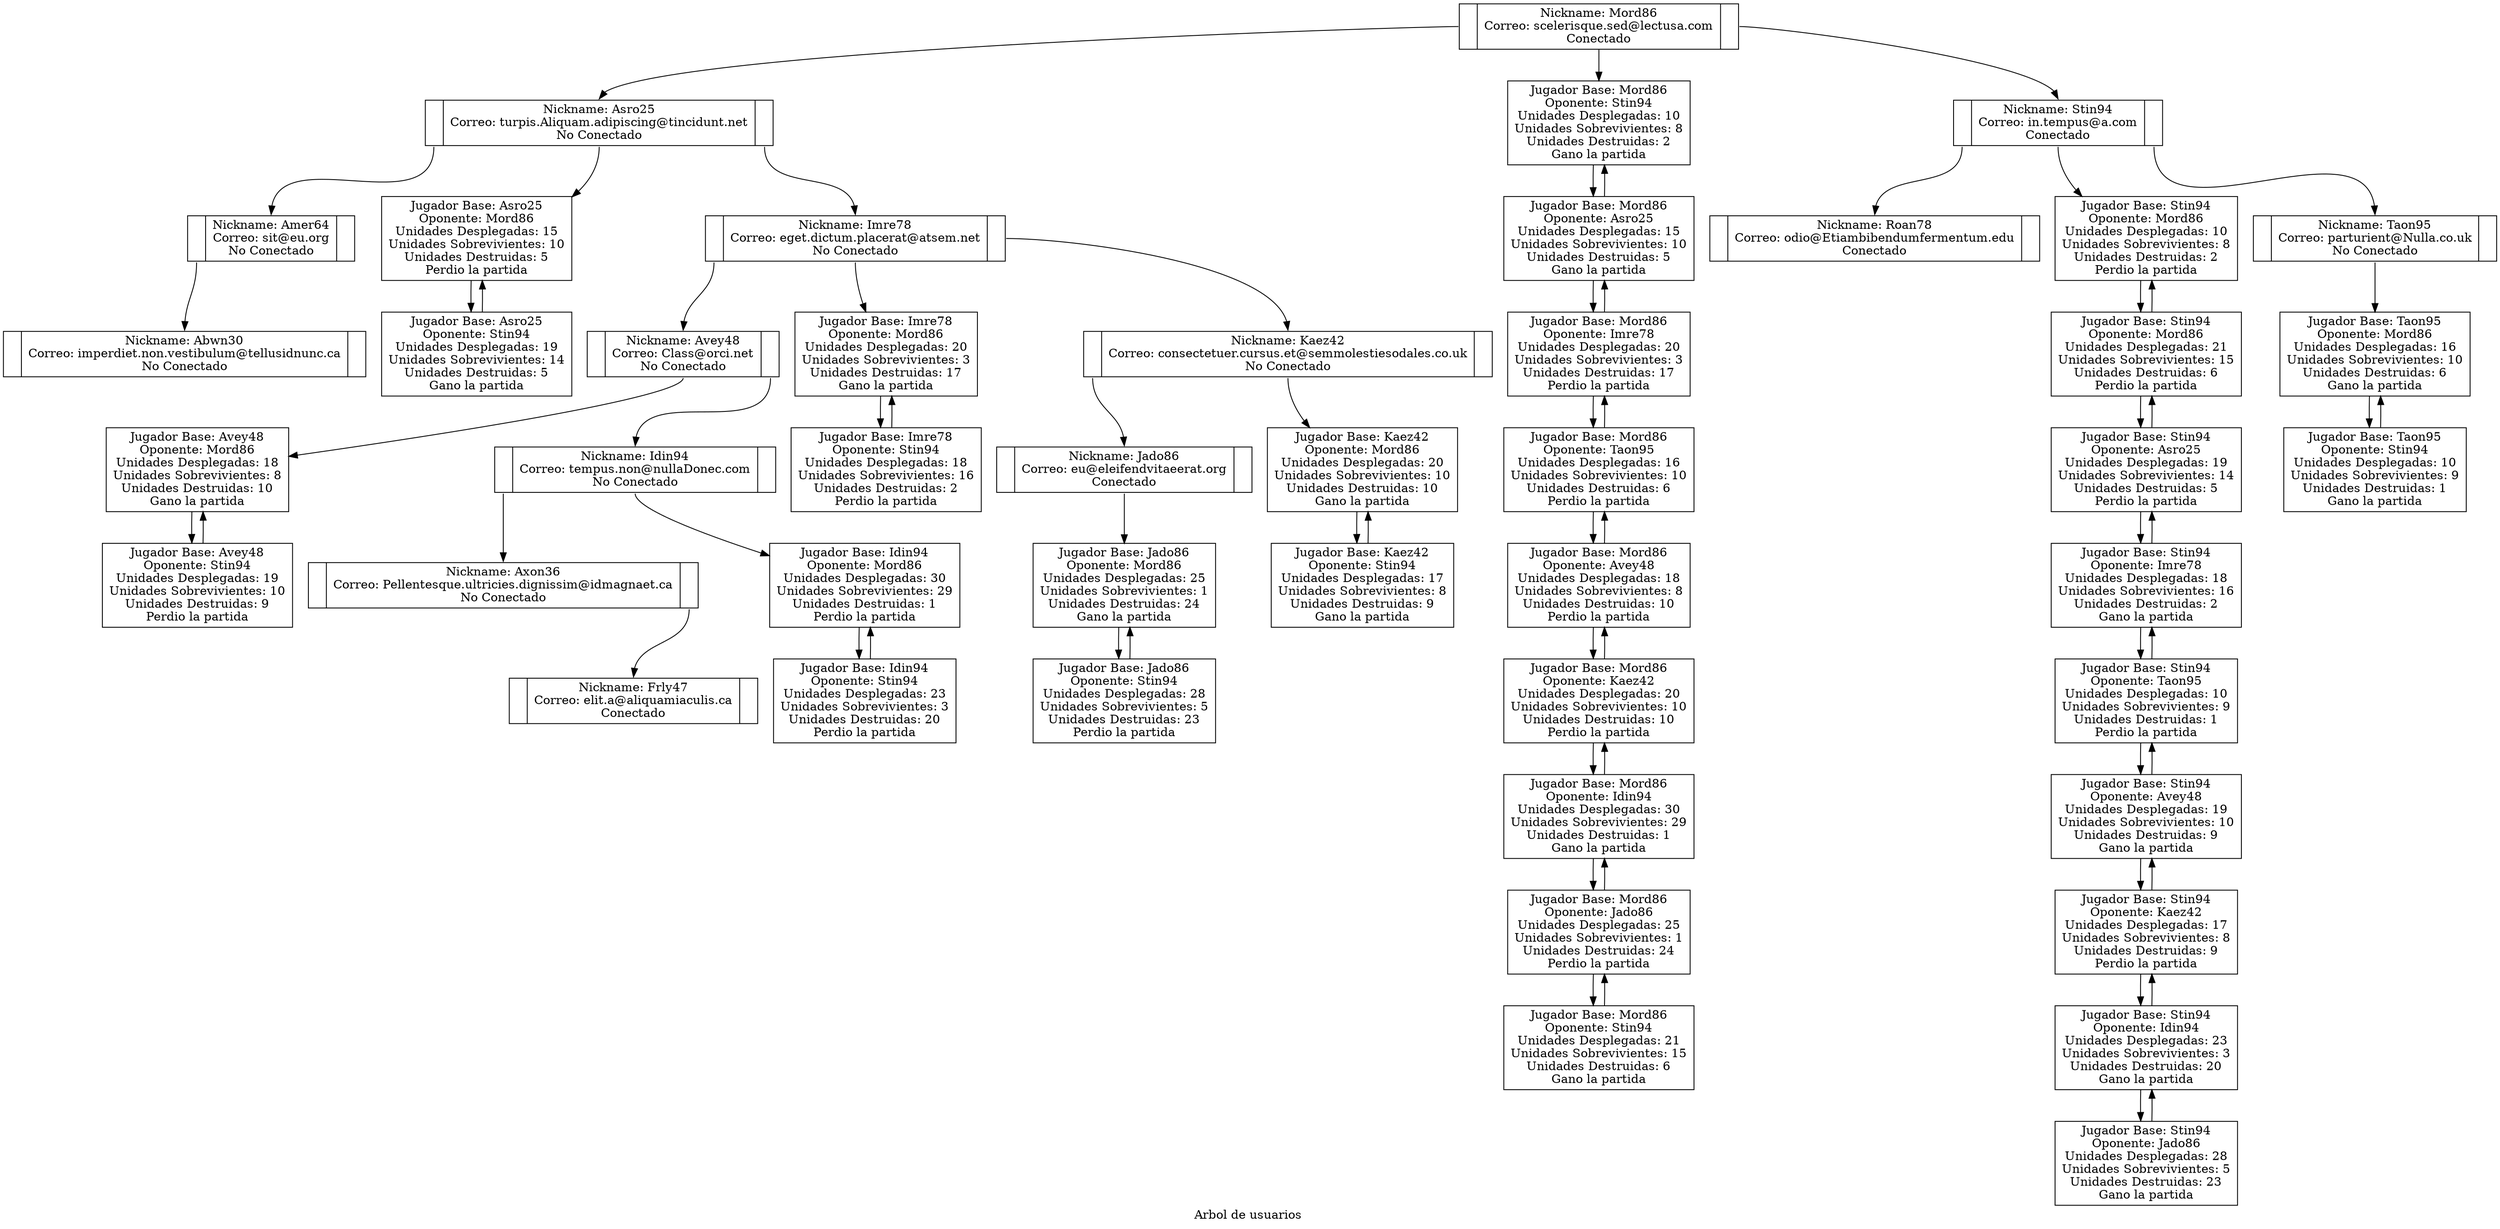 digraph{
node[shape = record];
label = "Arbol de usuarios "
aur[label = "<f0> | <f1> Nickname: Mord86\nCorreo: scelerisque.sed@lectusa.com\nConectado|<f2> "];
ljr0[label = "Jugador Base: Mord86\nOponente: Stin94\nUnidades Desplegadas: 10\nUnidades Sobrevivientes: 8\nUnidades Destruidas: 2\nGano la partida"];
ljr1[label = "Jugador Base: Mord86\nOponente: Asro25\nUnidades Desplegadas: 15\nUnidades Sobrevivientes: 10\nUnidades Destruidas: 5\nGano la partida"];
ljr2[label = "Jugador Base: Mord86\nOponente: Imre78\nUnidades Desplegadas: 20\nUnidades Sobrevivientes: 3\nUnidades Destruidas: 17\nPerdio la partida"];
ljr3[label = "Jugador Base: Mord86\nOponente: Taon95\nUnidades Desplegadas: 16\nUnidades Sobrevivientes: 10\nUnidades Destruidas: 6\nPerdio la partida"];
ljr4[label = "Jugador Base: Mord86\nOponente: Avey48\nUnidades Desplegadas: 18\nUnidades Sobrevivientes: 8\nUnidades Destruidas: 10\nPerdio la partida"];
ljr5[label = "Jugador Base: Mord86\nOponente: Kaez42\nUnidades Desplegadas: 20\nUnidades Sobrevivientes: 10\nUnidades Destruidas: 10\nPerdio la partida"];
ljr6[label = "Jugador Base: Mord86\nOponente: Idin94\nUnidades Desplegadas: 30\nUnidades Sobrevivientes: 29\nUnidades Destruidas: 1\nGano la partida"];
ljr7[label = "Jugador Base: Mord86\nOponente: Jado86\nUnidades Desplegadas: 25\nUnidades Sobrevivientes: 1\nUnidades Destruidas: 24\nPerdio la partida"];
ljr8[label = "Jugador Base: Mord86\nOponente: Stin94\nUnidades Desplegadas: 21\nUnidades Sobrevivientes: 15\nUnidades Destruidas: 6\nGano la partida"];
ljr0->ljr1
ljr1->ljr2
ljr1->ljr0
ljr2->ljr3
ljr2->ljr1
ljr3->ljr4
ljr3->ljr2
ljr4->ljr5
ljr4->ljr3
ljr5->ljr6
ljr5->ljr4
ljr6->ljr7
ljr6->ljr5
ljr7->ljr8
ljr7->ljr6
ljr8->ljr7
auri[label = "<f0> | <f1> Nickname: Asro25\nCorreo: turpis.Aliquam.adipiscing@tincidunt.net\nNo Conectado|<f2> "];
ljri0[label = "Jugador Base: Asro25\nOponente: Mord86\nUnidades Desplegadas: 15\nUnidades Sobrevivientes: 10\nUnidades Destruidas: 5\nPerdio la partida"];
ljri1[label = "Jugador Base: Asro25\nOponente: Stin94\nUnidades Desplegadas: 19\nUnidades Sobrevivientes: 14\nUnidades Destruidas: 5\nGano la partida"];
ljri0->ljri1
ljri1->ljri0
aurii[label = "<f0> | <f1> Nickname: Amer64\nCorreo: sit@eu.org\nNo Conectado|<f2> "];
auriii[label = "<f0> | <f1> Nickname: Abwn30\nCorreo: imperdiet.non.vestibulum@tellusidnunc.ca\nNo Conectado|<f2> "];
aurid[label = "<f0> | <f1> Nickname: Imre78\nCorreo: eget.dictum.placerat@atsem.net\nNo Conectado|<f2> "];
ljrid0[label = "Jugador Base: Imre78\nOponente: Mord86\nUnidades Desplegadas: 20\nUnidades Sobrevivientes: 3\nUnidades Destruidas: 17\nGano la partida"];
ljrid1[label = "Jugador Base: Imre78\nOponente: Stin94\nUnidades Desplegadas: 18\nUnidades Sobrevivientes: 16\nUnidades Destruidas: 2\nPerdio la partida"];
ljrid0->ljrid1
ljrid1->ljrid0
auridi[label = "<f0> | <f1> Nickname: Avey48\nCorreo: Class@orci.net\nNo Conectado|<f2> "];
ljridi0[label = "Jugador Base: Avey48\nOponente: Mord86\nUnidades Desplegadas: 18\nUnidades Sobrevivientes: 8\nUnidades Destruidas: 10\nGano la partida"];
ljridi1[label = "Jugador Base: Avey48\nOponente: Stin94\nUnidades Desplegadas: 19\nUnidades Sobrevivientes: 10\nUnidades Destruidas: 9\nPerdio la partida"];
ljridi0->ljridi1
ljridi1->ljridi0
auridid[label = "<f0> | <f1> Nickname: Idin94\nCorreo: tempus.non@nullaDonec.com\nNo Conectado|<f2> "];
ljridid0[label = "Jugador Base: Idin94\nOponente: Mord86\nUnidades Desplegadas: 30\nUnidades Sobrevivientes: 29\nUnidades Destruidas: 1\nPerdio la partida"];
ljridid1[label = "Jugador Base: Idin94\nOponente: Stin94\nUnidades Desplegadas: 23\nUnidades Sobrevivientes: 3\nUnidades Destruidas: 20\nPerdio la partida"];
ljridid0->ljridid1
ljridid1->ljridid0
aurididi[label = "<f0> | <f1> Nickname: Axon36\nCorreo: Pellentesque.ultricies.dignissim@idmagnaet.ca\nNo Conectado|<f2> "];
aurididid[label = "<f0> | <f1> Nickname: Frly47\nCorreo: elit.a@aliquamiaculis.ca\nConectado|<f2> "];
auridd[label = "<f0> | <f1> Nickname: Kaez42\nCorreo: consectetuer.cursus.et@semmolestiesodales.co.uk\nNo Conectado|<f2> "];
ljridd0[label = "Jugador Base: Kaez42\nOponente: Mord86\nUnidades Desplegadas: 20\nUnidades Sobrevivientes: 10\nUnidades Destruidas: 10\nGano la partida"];
ljridd1[label = "Jugador Base: Kaez42\nOponente: Stin94\nUnidades Desplegadas: 17\nUnidades Sobrevivientes: 8\nUnidades Destruidas: 9\nGano la partida"];
ljridd0->ljridd1
ljridd1->ljridd0
auriddi[label = "<f0> | <f1> Nickname: Jado86\nCorreo: eu@eleifendvitaeerat.org\nConectado|<f2> "];
ljriddi0[label = "Jugador Base: Jado86\nOponente: Mord86\nUnidades Desplegadas: 25\nUnidades Sobrevivientes: 1\nUnidades Destruidas: 24\nGano la partida"];
ljriddi1[label = "Jugador Base: Jado86\nOponente: Stin94\nUnidades Desplegadas: 28\nUnidades Sobrevivientes: 5\nUnidades Destruidas: 23\nPerdio la partida"];
ljriddi0->ljriddi1
ljriddi1->ljriddi0
aurd[label = "<f0> | <f1> Nickname: Stin94\nCorreo: in.tempus@a.com\nConectado|<f2> "];
ljrd0[label = "Jugador Base: Stin94\nOponente: Mord86\nUnidades Desplegadas: 10\nUnidades Sobrevivientes: 8\nUnidades Destruidas: 2\nPerdio la partida"];
ljrd1[label = "Jugador Base: Stin94\nOponente: Mord86\nUnidades Desplegadas: 21\nUnidades Sobrevivientes: 15\nUnidades Destruidas: 6\nPerdio la partida"];
ljrd2[label = "Jugador Base: Stin94\nOponente: Asro25\nUnidades Desplegadas: 19\nUnidades Sobrevivientes: 14\nUnidades Destruidas: 5\nPerdio la partida"];
ljrd3[label = "Jugador Base: Stin94\nOponente: Imre78\nUnidades Desplegadas: 18\nUnidades Sobrevivientes: 16\nUnidades Destruidas: 2\nGano la partida"];
ljrd4[label = "Jugador Base: Stin94\nOponente: Taon95\nUnidades Desplegadas: 10\nUnidades Sobrevivientes: 9\nUnidades Destruidas: 1\nPerdio la partida"];
ljrd5[label = "Jugador Base: Stin94\nOponente: Avey48\nUnidades Desplegadas: 19\nUnidades Sobrevivientes: 10\nUnidades Destruidas: 9\nGano la partida"];
ljrd6[label = "Jugador Base: Stin94\nOponente: Kaez42\nUnidades Desplegadas: 17\nUnidades Sobrevivientes: 8\nUnidades Destruidas: 9\nPerdio la partida"];
ljrd7[label = "Jugador Base: Stin94\nOponente: Idin94\nUnidades Desplegadas: 23\nUnidades Sobrevivientes: 3\nUnidades Destruidas: 20\nGano la partida"];
ljrd8[label = "Jugador Base: Stin94\nOponente: Jado86\nUnidades Desplegadas: 28\nUnidades Sobrevivientes: 5\nUnidades Destruidas: 23\nGano la partida"];
ljrd0->ljrd1
ljrd1->ljrd2
ljrd1->ljrd0
ljrd2->ljrd3
ljrd2->ljrd1
ljrd3->ljrd4
ljrd3->ljrd2
ljrd4->ljrd5
ljrd4->ljrd3
ljrd5->ljrd6
ljrd5->ljrd4
ljrd6->ljrd7
ljrd6->ljrd5
ljrd7->ljrd8
ljrd7->ljrd6
ljrd8->ljrd7
aurdi[label = "<f0> | <f1> Nickname: Roan78\nCorreo: odio@Etiambibendumfermentum.edu\nConectado|<f2> "];
aurdd[label = "<f0> | <f1> Nickname: Taon95\nCorreo: parturient@Nulla.co.uk\nNo Conectado|<f2> "];
ljrdd0[label = "Jugador Base: Taon95\nOponente: Mord86\nUnidades Desplegadas: 16\nUnidades Sobrevivientes: 10\nUnidades Destruidas: 6\nGano la partida"];
ljrdd1[label = "Jugador Base: Taon95\nOponente: Stin94\nUnidades Desplegadas: 10\nUnidades Sobrevivientes: 9\nUnidades Destruidas: 1\nGano la partida"];
ljrdd0->ljrdd1
ljrdd1->ljrdd0

aur:f0->auri:f1;
aur:f2->aurd:f1;
aur:f1->ljr0;
auri:f0->aurii:f1;
auri:f2->aurid:f1;
auri:f1->ljri0;
aurii:f0->auriii:f1;
aurid:f0->auridi:f1;
aurid:f2->auridd:f1;
aurid:f1->ljrid0;
auridi:f2->auridid:f1;
auridi:f1->ljridi0;
auridid:f0->aurididi:f1;
auridid:f1->ljridid0;
aurididi:f2->aurididid:f1;
auridd:f0->auriddi:f1;
auridd:f1->ljridd0;
auriddi:f1->ljriddi0;
aurd:f0->aurdi:f1;
aurd:f2->aurdd:f1;
aurd:f1->ljrd0;
aurdd:f1->ljrdd0;

}
